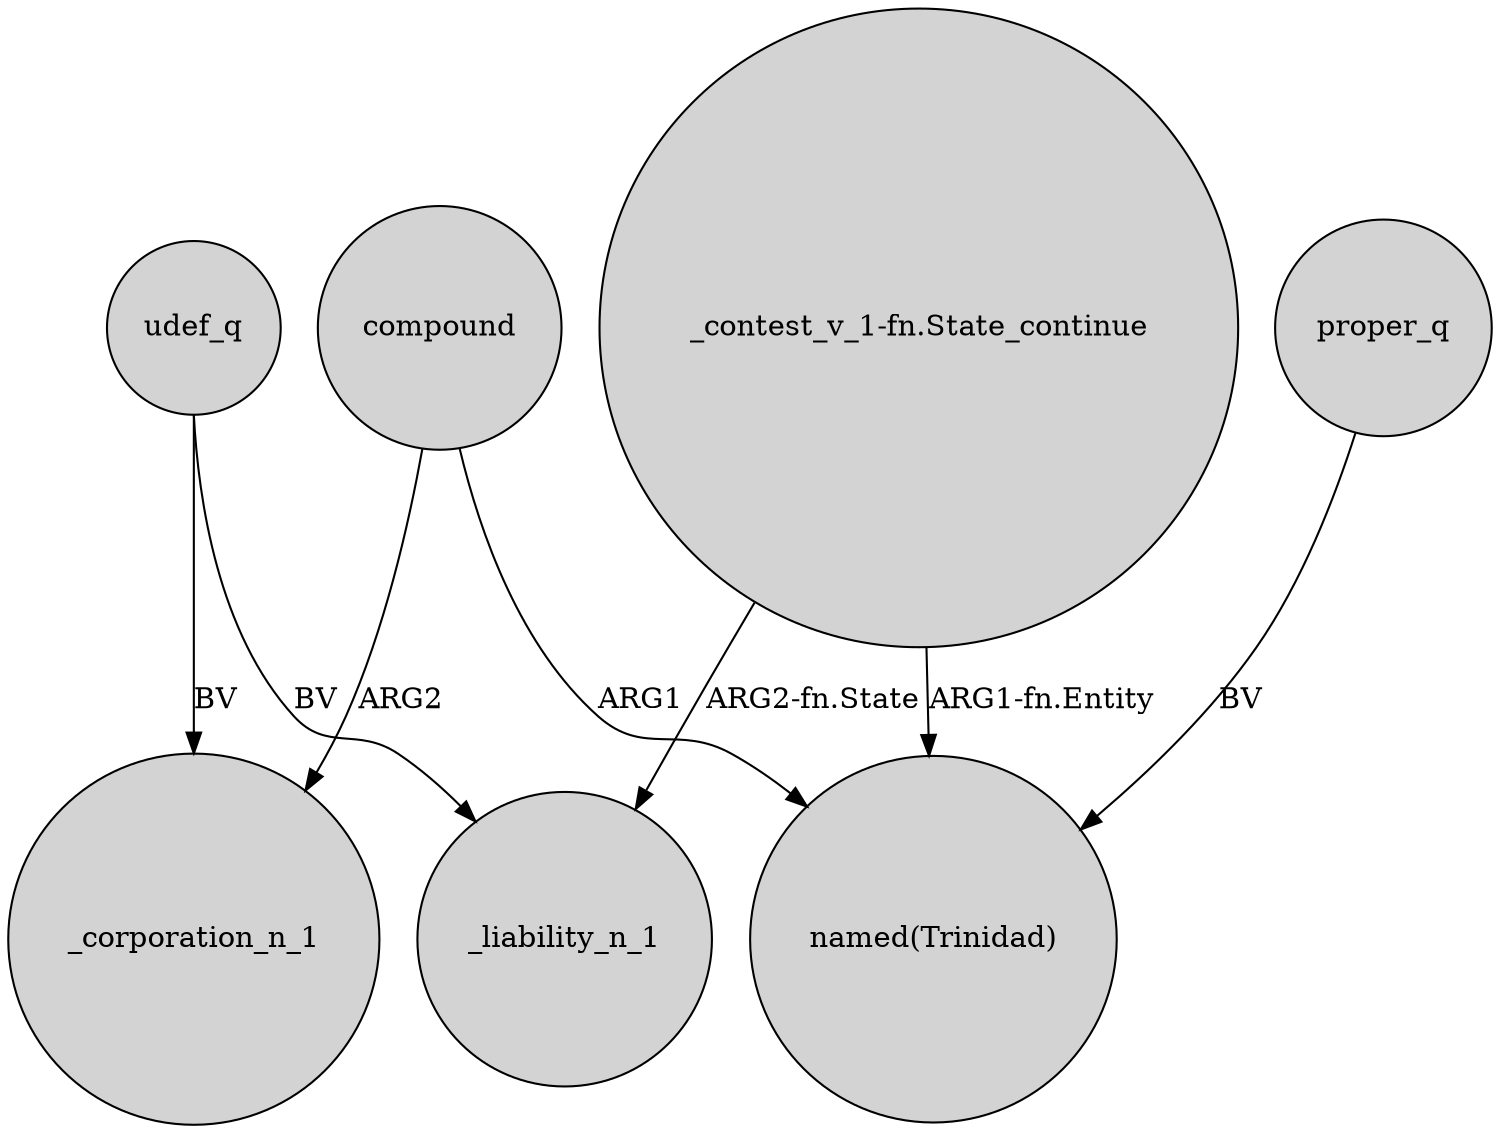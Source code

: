 digraph {
	node [shape=circle style=filled]
	udef_q -> _corporation_n_1 [label=BV]
	compound -> _corporation_n_1 [label=ARG2]
	compound -> "named(Trinidad)" [label=ARG1]
	"_contest_v_1-fn.State_continue" -> "named(Trinidad)" [label="ARG1-fn.Entity"]
	"_contest_v_1-fn.State_continue" -> _liability_n_1 [label="ARG2-fn.State"]
	proper_q -> "named(Trinidad)" [label=BV]
	udef_q -> _liability_n_1 [label=BV]
}
